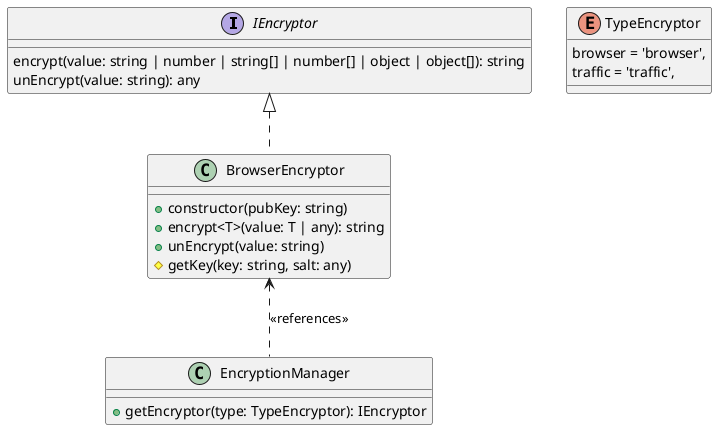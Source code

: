 @startuml EncryptorModel

interface IEncryptor {
  encrypt(value: string | number | string[] | number[] | object | object[]): string
  unEncrypt(value: string): any
}

enum TypeEncryptor {
  browser = 'browser',
  traffic = 'traffic',
}


class BrowserEncryptor implements IEncryptor {
  +constructor(pubKey: string)
  +encrypt<T>(value: T | any): string
  +unEncrypt(value: string)
  #getKey(key: string, salt: any)
}

class EncryptionManager {
  +getEncryptor(type: TypeEncryptor): IEncryptor
}

BrowserEncryptor <.. EncryptionManager : <<references>>

@enduml
